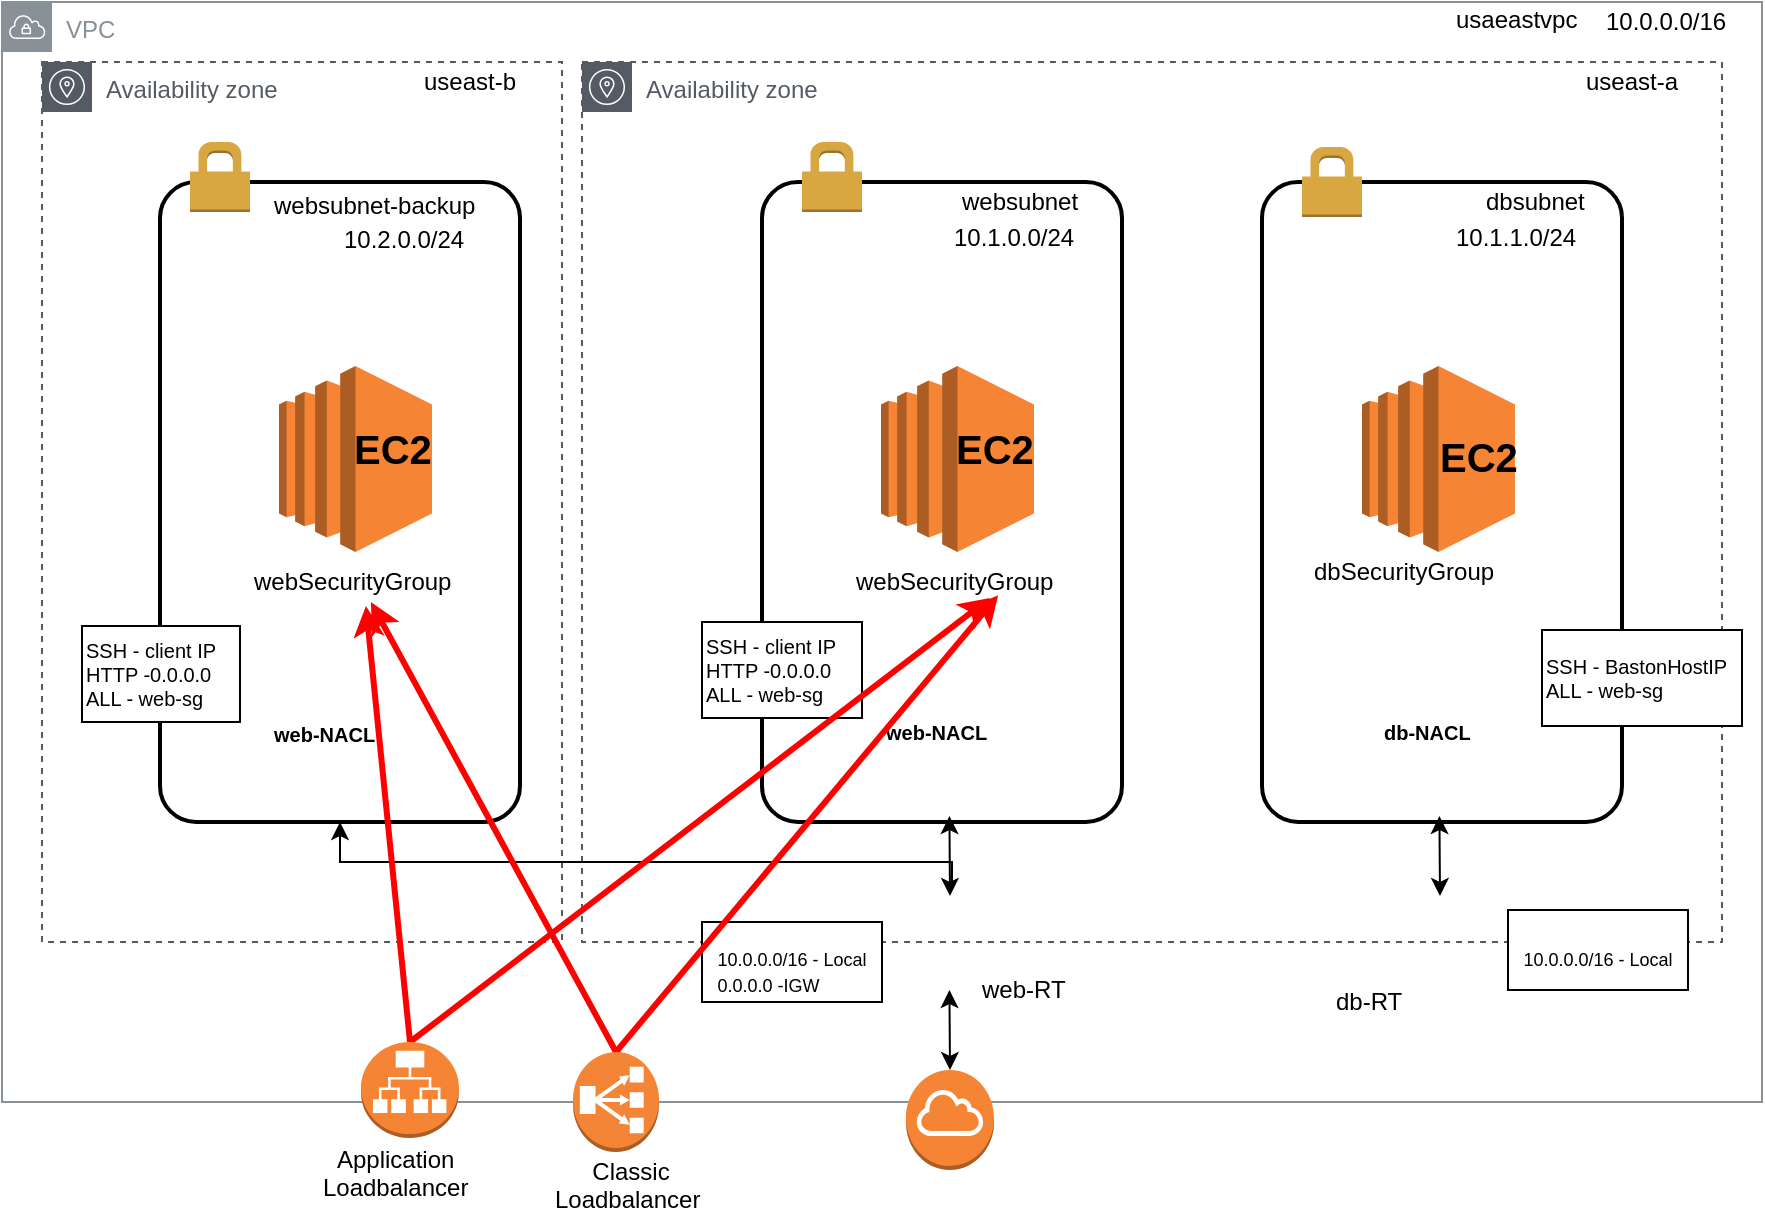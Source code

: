 <mxfile version="10.8.0" type="github"><diagram id="sutZoA35M7MX3dKam-xM" name="Page-1"><mxGraphModel dx="1154" dy="471" grid="1" gridSize="10" guides="1" tooltips="1" connect="1" arrows="1" fold="1" page="0" pageScale="1" pageWidth="827" pageHeight="1169" math="0" shadow="0"><root><mxCell id="0"/><mxCell id="1" parent="0"/><mxCell id="RTFUw7U8DT-ddCHgSLGu-1" value="Availability zone" style="outlineConnect=0;gradientColor=none;html=1;whiteSpace=wrap;fontSize=12;fontStyle=0;shape=mxgraph.aws4.group;grIcon=mxgraph.aws4.group_availability_zone;strokeColor=#545B64;fillColor=none;verticalAlign=top;align=left;spacingLeft=30;fontColor=#545B64;dashed=1;" parent="1" vertex="1"><mxGeometry x="-70" y="120" width="260" height="440" as="geometry"/></mxCell><mxCell id="QqPyAReXJ7TA30dUd2KR-27" style="edgeStyle=none;rounded=0;orthogonalLoop=1;jettySize=auto;html=1;exitX=0.5;exitY=0;exitDx=0;exitDy=0;exitPerimeter=0;startArrow=classic;startFill=1;fontSize=20;" parent="1" edge="1"><mxGeometry relative="1" as="geometry"><mxPoint x="384" y="537" as="sourcePoint"/><mxPoint x="383.714" y="497" as="targetPoint"/></mxGeometry></mxCell><mxCell id="fQZx-U2Kx0ZALfmcc3-l-2" value="VPC" style="outlineConnect=0;gradientColor=none;html=1;whiteSpace=wrap;fontSize=12;fontStyle=0;shape=mxgraph.aws4.group;grIcon=mxgraph.aws4.group_vpc;strokeColor=#879196;fillColor=none;verticalAlign=top;align=left;spacingLeft=30;fontColor=#879196;dashed=0;" parent="1" vertex="1"><mxGeometry x="-90" y="90" width="880" height="550" as="geometry"/></mxCell><mxCell id="fQZx-U2Kx0ZALfmcc3-l-4" value="Availability zone" style="outlineConnect=0;gradientColor=none;html=1;whiteSpace=wrap;fontSize=12;fontStyle=0;shape=mxgraph.aws4.group;grIcon=mxgraph.aws4.group_availability_zone;strokeColor=#545B64;fillColor=none;verticalAlign=top;align=left;spacingLeft=30;fontColor=#545B64;dashed=1;" parent="1" vertex="1"><mxGeometry x="200" y="120" width="570" height="440" as="geometry"/></mxCell><mxCell id="fQZx-U2Kx0ZALfmcc3-l-5" value="" style="rounded=1;arcSize=10;dashed=0;strokeColor=#000000;fillColor=none;gradientColor=none;strokeWidth=2;" parent="1" vertex="1"><mxGeometry x="290" y="180" width="180" height="320" as="geometry"/></mxCell><mxCell id="fQZx-U2Kx0ZALfmcc3-l-6" value="" style="dashed=0;html=1;shape=mxgraph.aws3.permissions;fillColor=#D9A741;gradientColor=none;dashed=0;" parent="1" vertex="1"><mxGeometry x="310" y="160" width="30" height="35" as="geometry"/></mxCell><mxCell id="fQZx-U2Kx0ZALfmcc3-l-8" value="" style="rounded=1;arcSize=10;dashed=0;strokeColor=#000000;fillColor=none;gradientColor=none;strokeWidth=2;" parent="1" vertex="1"><mxGeometry x="540" y="180" width="180" height="320" as="geometry"/></mxCell><mxCell id="fQZx-U2Kx0ZALfmcc3-l-9" value="" style="dashed=0;html=1;shape=mxgraph.aws3.permissions;fillColor=#D9A741;gradientColor=none;dashed=0;" parent="1" vertex="1"><mxGeometry x="560" y="162.5" width="30" height="35" as="geometry"/></mxCell><mxCell id="fQZx-U2Kx0ZALfmcc3-l-10" value="" style="outlineConnect=0;dashed=0;verticalLabelPosition=bottom;verticalAlign=top;align=center;html=1;shape=mxgraph.aws3.ec2;fillColor=#F58534;gradientColor=none;" parent="1" vertex="1"><mxGeometry x="349.5" y="272" width="76.5" height="93" as="geometry"/></mxCell><mxCell id="fQZx-U2Kx0ZALfmcc3-l-11" value="" style="outlineConnect=0;dashed=0;verticalLabelPosition=bottom;verticalAlign=top;align=center;html=1;shape=mxgraph.aws3.ec2;fillColor=#F58534;gradientColor=none;" parent="1" vertex="1"><mxGeometry x="590" y="272" width="76.5" height="93" as="geometry"/></mxCell><mxCell id="fQZx-U2Kx0ZALfmcc3-l-12" value="" style="shape=image;html=1;verticalAlign=top;verticalLabelPosition=bottom;labelBackgroundColor=#ffffff;imageAspect=0;aspect=fixed;image=https://cdn2.iconfinder.com/data/icons/amazon-aws-stencils/100/Storage__Content_Delivery_AWS_Storage_Gateway-128.png" parent="1" vertex="1"><mxGeometry x="355" y="530" width="60" height="60" as="geometry"/></mxCell><mxCell id="fQZx-U2Kx0ZALfmcc3-l-13" value="" style="shape=image;html=1;verticalAlign=top;verticalLabelPosition=bottom;labelBackgroundColor=#ffffff;imageAspect=0;aspect=fixed;image=https://cdn2.iconfinder.com/data/icons/amazon-aws-stencils/100/Storage__Content_Delivery_AWS_Storage_Gateway-128.png" parent="1" vertex="1"><mxGeometry x="598.5" y="530" width="60" height="60" as="geometry"/></mxCell><mxCell id="fQZx-U2Kx0ZALfmcc3-l-15" value="" style="shape=image;html=1;verticalAlign=top;verticalLabelPosition=bottom;labelBackgroundColor=#ffffff;imageAspect=0;aspect=fixed;image=https://cdn2.iconfinder.com/data/icons/amazon-aws-stencils/100/Deployment__Management_copy_AWS_CloudFormation_Template-128.png" parent="1" vertex="1"><mxGeometry x="355" y="452" width="58" height="58" as="geometry"/></mxCell><mxCell id="fQZx-U2Kx0ZALfmcc3-l-17" value="" style="shape=image;html=1;verticalAlign=top;verticalLabelPosition=bottom;labelBackgroundColor=#ffffff;imageAspect=0;aspect=fixed;image=https://cdn2.iconfinder.com/data/icons/amazon-aws-stencils/100/Deployment__Management_copy_AWS_CloudFormation_Template-128.png" parent="1" vertex="1"><mxGeometry x="601" y="452" width="58" height="58" as="geometry"/></mxCell><mxCell id="QqPyAReXJ7TA30dUd2KR-2" value="usaeastvpc" style="text;html=1;resizable=0;points=[];autosize=1;align=left;verticalAlign=top;spacingTop=-4;" parent="1" vertex="1"><mxGeometry x="635" y="89" width="80" height="20" as="geometry"/></mxCell><mxCell id="QqPyAReXJ7TA30dUd2KR-3" value="useast-a" style="text;html=1;resizable=0;points=[];autosize=1;align=left;verticalAlign=top;spacingTop=-4;" parent="1" vertex="1"><mxGeometry x="700" y="120" width="60" height="20" as="geometry"/></mxCell><mxCell id="QqPyAReXJ7TA30dUd2KR-4" value="websubnet" style="text;html=1;resizable=0;points=[];autosize=1;align=left;verticalAlign=top;spacingTop=-4;" parent="1" vertex="1"><mxGeometry x="387.5" y="180" width="70" height="20" as="geometry"/></mxCell><mxCell id="QqPyAReXJ7TA30dUd2KR-5" value="dbsubnet" style="text;html=1;resizable=0;points=[];autosize=1;align=left;verticalAlign=top;spacingTop=-4;" parent="1" vertex="1"><mxGeometry x="650" y="180" width="60" height="20" as="geometry"/></mxCell><mxCell id="QqPyAReXJ7TA30dUd2KR-6" value="dbSecurityGroup" style="text;html=1;resizable=0;points=[];autosize=1;align=left;verticalAlign=top;spacingTop=-4;" parent="1" vertex="1"><mxGeometry x="564" y="365" width="110" height="20" as="geometry"/></mxCell><mxCell id="QqPyAReXJ7TA30dUd2KR-10" value="webSecurityGroup" style="text;html=1;resizable=0;points=[];autosize=1;align=left;verticalAlign=top;spacingTop=-4;" parent="1" vertex="1"><mxGeometry x="335" y="370" width="110" height="20" as="geometry"/></mxCell><mxCell id="QqPyAReXJ7TA30dUd2KR-12" value="db-RT" style="text;html=1;resizable=0;points=[];autosize=1;align=left;verticalAlign=top;spacingTop=-4;" parent="1" vertex="1"><mxGeometry x="575" y="580" width="50" height="20" as="geometry"/></mxCell><mxCell id="QqPyAReXJ7TA30dUd2KR-13" value="10.0.0.0/16" style="text;html=1;resizable=0;points=[];autosize=1;align=left;verticalAlign=top;spacingTop=-4;" parent="1" vertex="1"><mxGeometry x="710" y="90" width="80" height="20" as="geometry"/></mxCell><mxCell id="QqPyAReXJ7TA30dUd2KR-14" value="10.1.0.0/24" style="text;html=1;resizable=0;points=[];autosize=1;align=left;verticalAlign=top;spacingTop=-4;" parent="1" vertex="1"><mxGeometry x="384" y="197.5" width="80" height="20" as="geometry"/></mxCell><mxCell id="QqPyAReXJ7TA30dUd2KR-15" value="10.1.1.0/24" style="text;html=1;resizable=0;points=[];autosize=1;align=left;verticalAlign=top;spacingTop=-4;" parent="1" vertex="1"><mxGeometry x="635" y="197.5" width="80" height="20" as="geometry"/></mxCell><mxCell id="QqPyAReXJ7TA30dUd2KR-17" value="&lt;font style=&quot;font-size: 20px;&quot;&gt;EC2&lt;/font&gt;" style="text;html=1;resizable=0;points=[];autosize=1;align=left;verticalAlign=top;spacingTop=-4;fontSize=20;fontStyle=1" parent="1" vertex="1"><mxGeometry x="385" y="298.5" width="60" height="20" as="geometry"/></mxCell><mxCell id="QqPyAReXJ7TA30dUd2KR-18" value="&lt;font style=&quot;font-size: 20px;&quot;&gt;EC2&lt;/font&gt;" style="text;html=1;resizable=0;points=[];autosize=1;align=left;verticalAlign=top;spacingTop=-4;fontSize=20;fontStyle=1" parent="1" vertex="1"><mxGeometry x="627" y="302.5" width="60" height="20" as="geometry"/></mxCell><mxCell id="QqPyAReXJ7TA30dUd2KR-22" style="edgeStyle=none;rounded=0;orthogonalLoop=1;jettySize=auto;html=1;exitX=0.5;exitY=0;exitDx=0;exitDy=0;exitPerimeter=0;startArrow=classic;startFill=1;fontSize=20;" parent="1" source="QqPyAReXJ7TA30dUd2KR-21" edge="1"><mxGeometry relative="1" as="geometry"><mxPoint x="383.714" y="584" as="targetPoint"/></mxGeometry></mxCell><mxCell id="QqPyAReXJ7TA30dUd2KR-21" value="" style="outlineConnect=0;dashed=0;verticalLabelPosition=bottom;verticalAlign=top;align=center;html=1;shape=mxgraph.aws3.internet_gateway;fillColor=#F58534;gradientColor=none;fontSize=20;" parent="1" vertex="1"><mxGeometry x="362" y="624" width="44" height="50" as="geometry"/></mxCell><mxCell id="QqPyAReXJ7TA30dUd2KR-25" value="&lt;div style=&quot;text-align: left&quot;&gt;&lt;span style=&quot;font-size: 9px&quot;&gt;10.0.0.0/16 - Local&lt;/span&gt;&lt;/div&gt;&lt;font style=&quot;font-size: 9px&quot;&gt;&lt;div style=&quot;text-align: left&quot;&gt;0.0.0.0 -IGW&lt;/div&gt;&lt;/font&gt;" style="rounded=0;whiteSpace=wrap;html=1;fontSize=20;" parent="1" vertex="1"><mxGeometry x="260" y="550" width="90" height="40" as="geometry"/></mxCell><mxCell id="QqPyAReXJ7TA30dUd2KR-26" value="&lt;div style=&quot;text-align: left&quot;&gt;&lt;span style=&quot;font-size: 9px&quot;&gt;10.0.0.0/16 - Local&lt;/span&gt;&lt;/div&gt;" style="rounded=0;whiteSpace=wrap;html=1;fontSize=20;" parent="1" vertex="1"><mxGeometry x="663" y="544" width="90" height="40" as="geometry"/></mxCell><mxCell id="QqPyAReXJ7TA30dUd2KR-11" value="web-RT" style="text;html=1;resizable=0;points=[];autosize=1;align=left;verticalAlign=top;spacingTop=-4;" parent="1" vertex="1"><mxGeometry x="397.5" y="574" width="60" height="20" as="geometry"/></mxCell><mxCell id="QqPyAReXJ7TA30dUd2KR-28" style="edgeStyle=none;rounded=0;orthogonalLoop=1;jettySize=auto;html=1;exitX=0.5;exitY=0;exitDx=0;exitDy=0;exitPerimeter=0;startArrow=classic;startFill=1;fontSize=20;" parent="1" edge="1"><mxGeometry relative="1" as="geometry"><mxPoint x="629" y="537" as="sourcePoint"/><mxPoint x="628.714" y="497" as="targetPoint"/></mxGeometry></mxCell><mxCell id="QqPyAReXJ7TA30dUd2KR-29" value="&lt;font style=&quot;font-size: 10px&quot;&gt;&lt;b&gt;web-NACL&lt;/b&gt;&lt;/font&gt;" style="text;html=1;resizable=0;points=[];autosize=1;align=left;verticalAlign=top;spacingTop=-4;fontSize=20;" parent="1" vertex="1"><mxGeometry x="349.5" y="437" width="70" height="30" as="geometry"/></mxCell><mxCell id="QqPyAReXJ7TA30dUd2KR-30" value="&lt;font style=&quot;font-size: 10px&quot;&gt;&lt;b&gt;db-NACL&lt;/b&gt;&lt;/font&gt;" style="text;html=1;resizable=0;points=[];autosize=1;align=left;verticalAlign=top;spacingTop=-4;fontSize=20;" parent="1" vertex="1"><mxGeometry x="598.5" y="437" width="60" height="30" as="geometry"/></mxCell><mxCell id="QqPyAReXJ7TA30dUd2KR-31" value="" style="shape=image;html=1;verticalAlign=top;verticalLabelPosition=bottom;labelBackgroundColor=#ffffff;imageAspect=0;aspect=fixed;image=https://cdn3.iconfinder.com/data/icons/adobe-tools/512/Sg-128.png;fontSize=20;" parent="1" vertex="1"><mxGeometry x="436" y="371" width="18" height="18" as="geometry"/></mxCell><mxCell id="QqPyAReXJ7TA30dUd2KR-32" value="" style="shape=image;html=1;verticalAlign=top;verticalLabelPosition=bottom;labelBackgroundColor=#ffffff;imageAspect=0;aspect=fixed;image=https://cdn3.iconfinder.com/data/icons/adobe-tools/512/Sg-128.png;fontSize=20;" parent="1" vertex="1"><mxGeometry x="658" y="366" width="18" height="18" as="geometry"/></mxCell><mxCell id="1YjhD-Gjq6cIbO1a0wJ--6" style="edgeStyle=orthogonalEdgeStyle;rounded=0;orthogonalLoop=1;jettySize=auto;html=1;exitX=0.5;exitY=1;exitDx=0;exitDy=0;entryX=0.5;entryY=0;entryDx=0;entryDy=0;endArrow=none;endFill=0;startArrow=classic;startFill=1;" parent="1" source="1YjhD-Gjq6cIbO1a0wJ--1" target="fQZx-U2Kx0ZALfmcc3-l-12" edge="1"><mxGeometry relative="1" as="geometry"><Array as="points"><mxPoint x="79" y="520"/><mxPoint x="385" y="520"/></Array></mxGeometry></mxCell><mxCell id="1YjhD-Gjq6cIbO1a0wJ--1" value="" style="rounded=1;arcSize=10;dashed=0;strokeColor=#000000;fillColor=none;gradientColor=none;strokeWidth=2;" parent="1" vertex="1"><mxGeometry x="-11" y="180" width="180" height="320" as="geometry"/></mxCell><mxCell id="1YjhD-Gjq6cIbO1a0wJ--2" value="" style="outlineConnect=0;dashed=0;verticalLabelPosition=bottom;verticalAlign=top;align=center;html=1;shape=mxgraph.aws3.ec2;fillColor=#F58534;gradientColor=none;" parent="1" vertex="1"><mxGeometry x="48.5" y="272" width="76.5" height="93" as="geometry"/></mxCell><mxCell id="1YjhD-Gjq6cIbO1a0wJ--3" value="webSecurityGroup" style="text;html=1;resizable=0;points=[];autosize=1;align=left;verticalAlign=top;spacingTop=-4;" parent="1" vertex="1"><mxGeometry x="34" y="370" width="110" height="20" as="geometry"/></mxCell><mxCell id="1YjhD-Gjq6cIbO1a0wJ--4" value="&lt;font style=&quot;font-size: 20px;&quot;&gt;EC2&lt;/font&gt;" style="text;html=1;resizable=0;points=[];autosize=1;align=left;verticalAlign=top;spacingTop=-4;fontSize=20;fontStyle=1" parent="1" vertex="1"><mxGeometry x="84" y="298.5" width="60" height="20" as="geometry"/></mxCell><mxCell id="1YjhD-Gjq6cIbO1a0wJ--5" value="&lt;div style=&quot;text-align: left ; font-size: 10px&quot;&gt;&lt;font style=&quot;font-size: 10px&quot;&gt;SSH - client IP&lt;/font&gt;&lt;/div&gt;&lt;div style=&quot;text-align: left ; font-size: 10px&quot;&gt;&lt;font style=&quot;font-size: 10px&quot;&gt;HTTP -0.0.0.0&lt;/font&gt;&lt;/div&gt;&lt;font style=&quot;font-size: 10px&quot;&gt;&lt;div style=&quot;text-align: left&quot;&gt;ALL - web-sg&lt;/div&gt;&lt;/font&gt;" style="rounded=0;whiteSpace=wrap;html=1;fontSize=20;align=left;fontStyle=0" parent="1" vertex="1"><mxGeometry x="-50" y="402" width="79" height="48" as="geometry"/></mxCell><mxCell id="1YjhD-Gjq6cIbO1a0wJ--7" value="websubnet-backup" style="text;html=1;resizable=0;points=[];autosize=1;align=left;verticalAlign=top;spacingTop=-4;" parent="1" vertex="1"><mxGeometry x="43.5" y="181.5" width="120" height="20" as="geometry"/></mxCell><mxCell id="1YjhD-Gjq6cIbO1a0wJ--8" value="10.2.0.0/24" style="text;html=1;resizable=0;points=[];autosize=1;align=left;verticalAlign=top;spacingTop=-4;" parent="1" vertex="1"><mxGeometry x="79" y="199" width="80" height="20" as="geometry"/></mxCell><mxCell id="1YjhD-Gjq6cIbO1a0wJ--9" value="" style="shape=image;html=1;verticalAlign=top;verticalLabelPosition=bottom;labelBackgroundColor=#ffffff;imageAspect=0;aspect=fixed;image=https://cdn2.iconfinder.com/data/icons/amazon-aws-stencils/100/Deployment__Management_copy_AWS_CloudFormation_Template-128.png" parent="1" vertex="1"><mxGeometry x="49.5" y="452.5" width="58" height="58" as="geometry"/></mxCell><mxCell id="1YjhD-Gjq6cIbO1a0wJ--10" value="&lt;font style=&quot;font-size: 10px&quot;&gt;&lt;b&gt;web-NACL&lt;/b&gt;&lt;/font&gt;" style="text;html=1;resizable=0;points=[];autosize=1;align=left;verticalAlign=top;spacingTop=-4;fontSize=20;" parent="1" vertex="1"><mxGeometry x="44" y="437.5" width="70" height="30" as="geometry"/></mxCell><mxCell id="1YjhD-Gjq6cIbO1a0wJ--11" value="" style="dashed=0;html=1;shape=mxgraph.aws3.permissions;fillColor=#D9A741;gradientColor=none;dashed=0;" parent="1" vertex="1"><mxGeometry x="4" y="160" width="30" height="35" as="geometry"/></mxCell><mxCell id="1YjhD-Gjq6cIbO1a0wJ--12" value="" style="shape=image;html=1;verticalAlign=top;verticalLabelPosition=bottom;labelBackgroundColor=#ffffff;imageAspect=0;aspect=fixed;image=https://cdn3.iconfinder.com/data/icons/adobe-tools/512/Sg-128.png;fontSize=20;" parent="1" vertex="1"><mxGeometry x="137" y="372" width="18" height="18" as="geometry"/></mxCell><mxCell id="RTFUw7U8DT-ddCHgSLGu-2" value="useast-b" style="text;html=1;resizable=0;points=[];autosize=1;align=left;verticalAlign=top;spacingTop=-4;" parent="1" vertex="1"><mxGeometry x="119" y="120" width="60" height="20" as="geometry"/></mxCell><mxCell id="RTFUw7U8DT-ddCHgSLGu-3" value="&lt;div style=&quot;text-align: left ; font-size: 10px&quot;&gt;&lt;font style=&quot;font-size: 10px&quot;&gt;SSH - client IP&lt;/font&gt;&lt;/div&gt;&lt;div style=&quot;text-align: left ; font-size: 10px&quot;&gt;&lt;font style=&quot;font-size: 10px&quot;&gt;HTTP -0.0.0.0&lt;/font&gt;&lt;/div&gt;&lt;font style=&quot;font-size: 10px&quot;&gt;&lt;div style=&quot;text-align: left&quot;&gt;ALL - web-sg&lt;/div&gt;&lt;/font&gt;" style="rounded=0;whiteSpace=wrap;html=1;fontSize=20;align=left;" parent="1" vertex="1"><mxGeometry x="260" y="400" width="80" height="48" as="geometry"/></mxCell><mxCell id="gCeu6GTjsnLm6YbmnyKL-3" style="edgeStyle=none;rounded=0;orthogonalLoop=1;jettySize=auto;html=1;exitX=0.5;exitY=0;exitDx=0;exitDy=0;exitPerimeter=0;fontColor=#FF0000;labelBackgroundColor=none;strokeColor=#FF0000;strokeWidth=3;" parent="1" source="gCeu6GTjsnLm6YbmnyKL-1" target="1YjhD-Gjq6cIbO1a0wJ--3" edge="1"><mxGeometry relative="1" as="geometry"/></mxCell><mxCell id="gCeu6GTjsnLm6YbmnyKL-4" style="edgeStyle=none;rounded=0;orthogonalLoop=1;jettySize=auto;html=1;exitX=0.5;exitY=0;exitDx=0;exitDy=0;exitPerimeter=0;entryX=0.664;entryY=0.833;entryDx=0;entryDy=0;entryPerimeter=0;strokeColor=#FF0000;strokeWidth=3;" parent="1" source="gCeu6GTjsnLm6YbmnyKL-1" target="QqPyAReXJ7TA30dUd2KR-10" edge="1"><mxGeometry relative="1" as="geometry"/></mxCell><mxCell id="gCeu6GTjsnLm6YbmnyKL-1" value="" style="outlineConnect=0;dashed=0;verticalLabelPosition=bottom;verticalAlign=top;align=center;html=1;shape=mxgraph.aws3.classic_load_balancer;fillColor=#F58536;gradientColor=none;" parent="1" vertex="1"><mxGeometry x="195.5" y="615" width="43" height="50" as="geometry"/></mxCell><mxCell id="gCeu6GTjsnLm6YbmnyKL-5" style="edgeStyle=none;rounded=0;orthogonalLoop=1;jettySize=auto;html=1;exitX=0.5;exitY=0;exitDx=0;exitDy=0;exitPerimeter=0;entryX=0.527;entryY=1.1;entryDx=0;entryDy=0;entryPerimeter=0;strokeColor=#FF0000;strokeWidth=3;" parent="1" source="gCeu6GTjsnLm6YbmnyKL-2" target="1YjhD-Gjq6cIbO1a0wJ--3" edge="1"><mxGeometry relative="1" as="geometry"/></mxCell><mxCell id="gCeu6GTjsnLm6YbmnyKL-6" style="edgeStyle=none;rounded=0;orthogonalLoop=1;jettySize=auto;html=1;exitX=0.5;exitY=0;exitDx=0;exitDy=0;exitPerimeter=0;entryX=0.627;entryY=0.9;entryDx=0;entryDy=0;entryPerimeter=0;strokeColor=#FF0000;strokeWidth=3;" parent="1" source="gCeu6GTjsnLm6YbmnyKL-2" target="QqPyAReXJ7TA30dUd2KR-10" edge="1"><mxGeometry relative="1" as="geometry"/></mxCell><mxCell id="gCeu6GTjsnLm6YbmnyKL-2" value="" style="outlineConnect=0;dashed=0;verticalLabelPosition=bottom;verticalAlign=top;align=center;html=1;shape=mxgraph.aws3.application_load_balancer;fillColor=#F58534;gradientColor=none;" parent="1" vertex="1"><mxGeometry x="89.5" y="610" width="49" height="48" as="geometry"/></mxCell><mxCell id="gCeu6GTjsnLm6YbmnyKL-7" value="Classic &lt;br&gt;Loadbalancer&amp;nbsp;" style="text;html=1;resizable=0;points=[];autosize=1;align=center;verticalAlign=top;spacingTop=-4;" parent="1" vertex="1"><mxGeometry x="179" y="665" width="90" height="30" as="geometry"/></mxCell><mxCell id="gCeu6GTjsnLm6YbmnyKL-8" value="Application&amp;nbsp;&lt;br&gt;Loadbalancer&amp;nbsp;" style="text;html=1;resizable=0;points=[];autosize=1;align=center;verticalAlign=top;spacingTop=-4;" parent="1" vertex="1"><mxGeometry x="62.5" y="659" width="90" height="30" as="geometry"/></mxCell><mxCell id="Z41i36ZhvnzmYyZ0zkZu-2" value="&lt;div style=&quot;text-align: left ; font-size: 10px&quot;&gt;&lt;font style=&quot;font-size: 10px&quot;&gt;SSH - BastonHostIP&lt;/font&gt;&lt;/div&gt;&lt;div style=&quot;text-align: left ; font-size: 10px&quot;&gt;&lt;span&gt;ALL - web-sg&lt;/span&gt;&lt;br&gt;&lt;/div&gt;" style="rounded=0;whiteSpace=wrap;html=1;fontSize=20;align=left;" vertex="1" parent="1"><mxGeometry x="680" y="404" width="100" height="48" as="geometry"/></mxCell></root></mxGraphModel></diagram></mxfile>